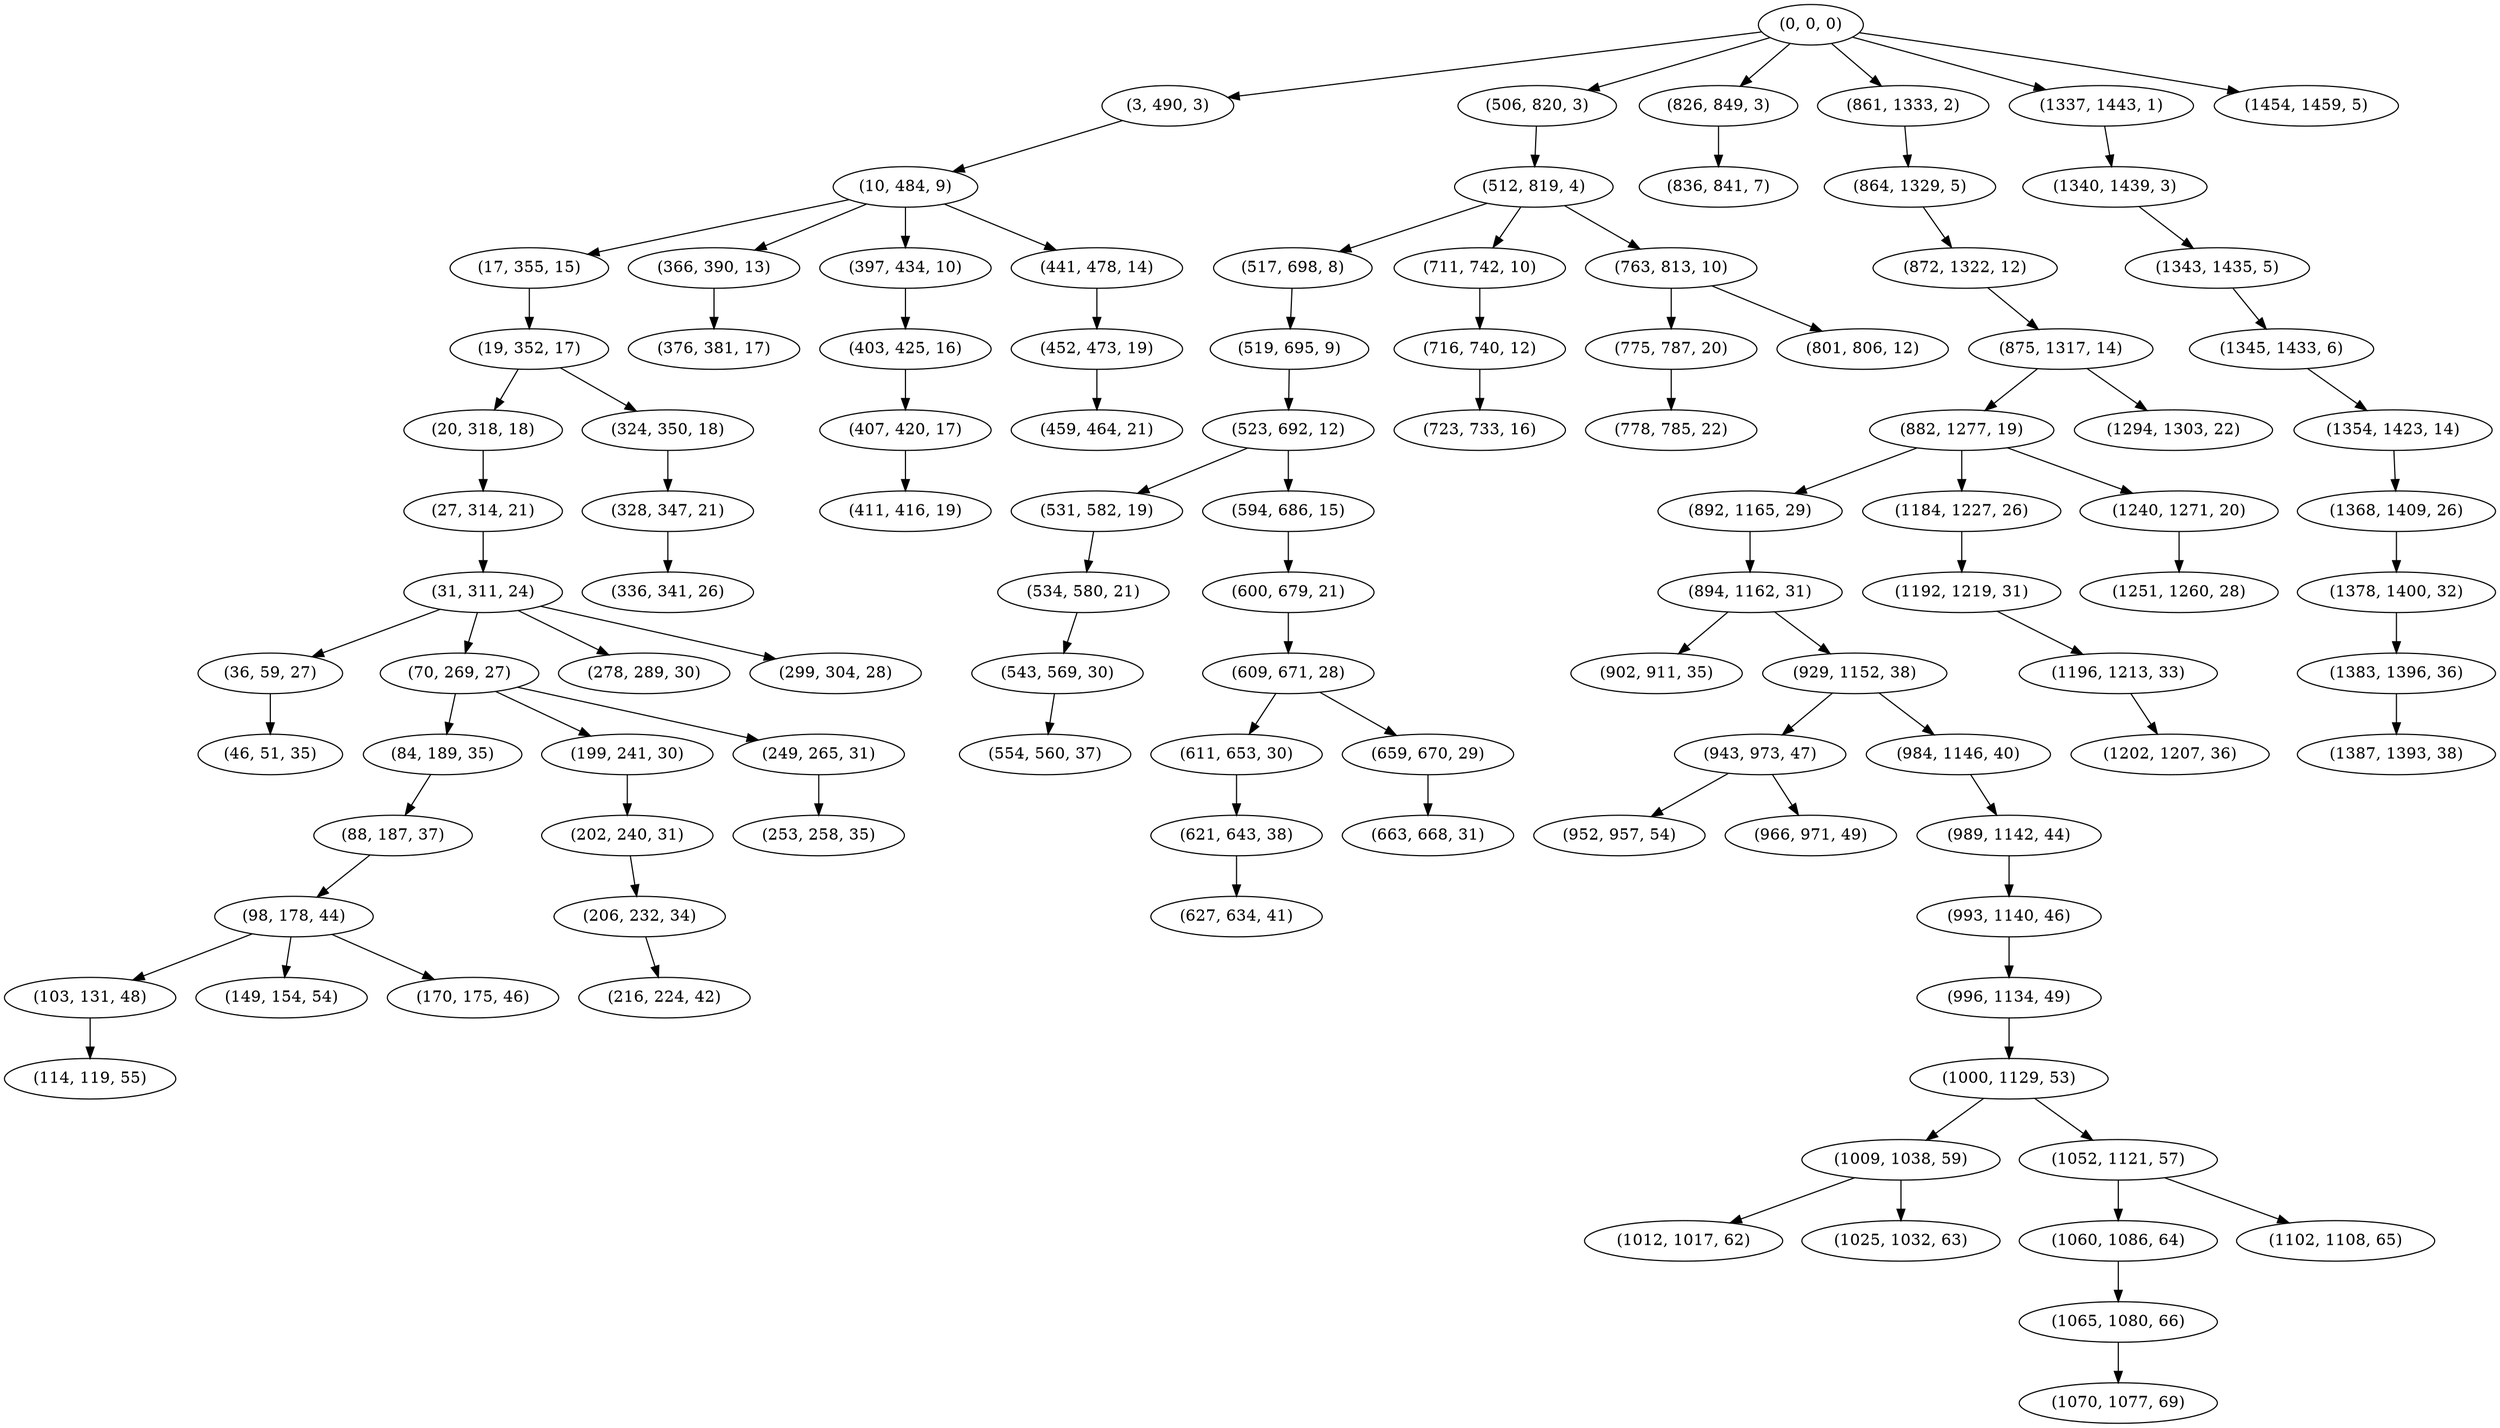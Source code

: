 digraph tree {
    "(0, 0, 0)";
    "(3, 490, 3)";
    "(10, 484, 9)";
    "(17, 355, 15)";
    "(19, 352, 17)";
    "(20, 318, 18)";
    "(27, 314, 21)";
    "(31, 311, 24)";
    "(36, 59, 27)";
    "(46, 51, 35)";
    "(70, 269, 27)";
    "(84, 189, 35)";
    "(88, 187, 37)";
    "(98, 178, 44)";
    "(103, 131, 48)";
    "(114, 119, 55)";
    "(149, 154, 54)";
    "(170, 175, 46)";
    "(199, 241, 30)";
    "(202, 240, 31)";
    "(206, 232, 34)";
    "(216, 224, 42)";
    "(249, 265, 31)";
    "(253, 258, 35)";
    "(278, 289, 30)";
    "(299, 304, 28)";
    "(324, 350, 18)";
    "(328, 347, 21)";
    "(336, 341, 26)";
    "(366, 390, 13)";
    "(376, 381, 17)";
    "(397, 434, 10)";
    "(403, 425, 16)";
    "(407, 420, 17)";
    "(411, 416, 19)";
    "(441, 478, 14)";
    "(452, 473, 19)";
    "(459, 464, 21)";
    "(506, 820, 3)";
    "(512, 819, 4)";
    "(517, 698, 8)";
    "(519, 695, 9)";
    "(523, 692, 12)";
    "(531, 582, 19)";
    "(534, 580, 21)";
    "(543, 569, 30)";
    "(554, 560, 37)";
    "(594, 686, 15)";
    "(600, 679, 21)";
    "(609, 671, 28)";
    "(611, 653, 30)";
    "(621, 643, 38)";
    "(627, 634, 41)";
    "(659, 670, 29)";
    "(663, 668, 31)";
    "(711, 742, 10)";
    "(716, 740, 12)";
    "(723, 733, 16)";
    "(763, 813, 10)";
    "(775, 787, 20)";
    "(778, 785, 22)";
    "(801, 806, 12)";
    "(826, 849, 3)";
    "(836, 841, 7)";
    "(861, 1333, 2)";
    "(864, 1329, 5)";
    "(872, 1322, 12)";
    "(875, 1317, 14)";
    "(882, 1277, 19)";
    "(892, 1165, 29)";
    "(894, 1162, 31)";
    "(902, 911, 35)";
    "(929, 1152, 38)";
    "(943, 973, 47)";
    "(952, 957, 54)";
    "(966, 971, 49)";
    "(984, 1146, 40)";
    "(989, 1142, 44)";
    "(993, 1140, 46)";
    "(996, 1134, 49)";
    "(1000, 1129, 53)";
    "(1009, 1038, 59)";
    "(1012, 1017, 62)";
    "(1025, 1032, 63)";
    "(1052, 1121, 57)";
    "(1060, 1086, 64)";
    "(1065, 1080, 66)";
    "(1070, 1077, 69)";
    "(1102, 1108, 65)";
    "(1184, 1227, 26)";
    "(1192, 1219, 31)";
    "(1196, 1213, 33)";
    "(1202, 1207, 36)";
    "(1240, 1271, 20)";
    "(1251, 1260, 28)";
    "(1294, 1303, 22)";
    "(1337, 1443, 1)";
    "(1340, 1439, 3)";
    "(1343, 1435, 5)";
    "(1345, 1433, 6)";
    "(1354, 1423, 14)";
    "(1368, 1409, 26)";
    "(1378, 1400, 32)";
    "(1383, 1396, 36)";
    "(1387, 1393, 38)";
    "(1454, 1459, 5)";
    "(0, 0, 0)" -> "(3, 490, 3)";
    "(0, 0, 0)" -> "(506, 820, 3)";
    "(0, 0, 0)" -> "(826, 849, 3)";
    "(0, 0, 0)" -> "(861, 1333, 2)";
    "(0, 0, 0)" -> "(1337, 1443, 1)";
    "(0, 0, 0)" -> "(1454, 1459, 5)";
    "(3, 490, 3)" -> "(10, 484, 9)";
    "(10, 484, 9)" -> "(17, 355, 15)";
    "(10, 484, 9)" -> "(366, 390, 13)";
    "(10, 484, 9)" -> "(397, 434, 10)";
    "(10, 484, 9)" -> "(441, 478, 14)";
    "(17, 355, 15)" -> "(19, 352, 17)";
    "(19, 352, 17)" -> "(20, 318, 18)";
    "(19, 352, 17)" -> "(324, 350, 18)";
    "(20, 318, 18)" -> "(27, 314, 21)";
    "(27, 314, 21)" -> "(31, 311, 24)";
    "(31, 311, 24)" -> "(36, 59, 27)";
    "(31, 311, 24)" -> "(70, 269, 27)";
    "(31, 311, 24)" -> "(278, 289, 30)";
    "(31, 311, 24)" -> "(299, 304, 28)";
    "(36, 59, 27)" -> "(46, 51, 35)";
    "(70, 269, 27)" -> "(84, 189, 35)";
    "(70, 269, 27)" -> "(199, 241, 30)";
    "(70, 269, 27)" -> "(249, 265, 31)";
    "(84, 189, 35)" -> "(88, 187, 37)";
    "(88, 187, 37)" -> "(98, 178, 44)";
    "(98, 178, 44)" -> "(103, 131, 48)";
    "(98, 178, 44)" -> "(149, 154, 54)";
    "(98, 178, 44)" -> "(170, 175, 46)";
    "(103, 131, 48)" -> "(114, 119, 55)";
    "(199, 241, 30)" -> "(202, 240, 31)";
    "(202, 240, 31)" -> "(206, 232, 34)";
    "(206, 232, 34)" -> "(216, 224, 42)";
    "(249, 265, 31)" -> "(253, 258, 35)";
    "(324, 350, 18)" -> "(328, 347, 21)";
    "(328, 347, 21)" -> "(336, 341, 26)";
    "(366, 390, 13)" -> "(376, 381, 17)";
    "(397, 434, 10)" -> "(403, 425, 16)";
    "(403, 425, 16)" -> "(407, 420, 17)";
    "(407, 420, 17)" -> "(411, 416, 19)";
    "(441, 478, 14)" -> "(452, 473, 19)";
    "(452, 473, 19)" -> "(459, 464, 21)";
    "(506, 820, 3)" -> "(512, 819, 4)";
    "(512, 819, 4)" -> "(517, 698, 8)";
    "(512, 819, 4)" -> "(711, 742, 10)";
    "(512, 819, 4)" -> "(763, 813, 10)";
    "(517, 698, 8)" -> "(519, 695, 9)";
    "(519, 695, 9)" -> "(523, 692, 12)";
    "(523, 692, 12)" -> "(531, 582, 19)";
    "(523, 692, 12)" -> "(594, 686, 15)";
    "(531, 582, 19)" -> "(534, 580, 21)";
    "(534, 580, 21)" -> "(543, 569, 30)";
    "(543, 569, 30)" -> "(554, 560, 37)";
    "(594, 686, 15)" -> "(600, 679, 21)";
    "(600, 679, 21)" -> "(609, 671, 28)";
    "(609, 671, 28)" -> "(611, 653, 30)";
    "(609, 671, 28)" -> "(659, 670, 29)";
    "(611, 653, 30)" -> "(621, 643, 38)";
    "(621, 643, 38)" -> "(627, 634, 41)";
    "(659, 670, 29)" -> "(663, 668, 31)";
    "(711, 742, 10)" -> "(716, 740, 12)";
    "(716, 740, 12)" -> "(723, 733, 16)";
    "(763, 813, 10)" -> "(775, 787, 20)";
    "(763, 813, 10)" -> "(801, 806, 12)";
    "(775, 787, 20)" -> "(778, 785, 22)";
    "(826, 849, 3)" -> "(836, 841, 7)";
    "(861, 1333, 2)" -> "(864, 1329, 5)";
    "(864, 1329, 5)" -> "(872, 1322, 12)";
    "(872, 1322, 12)" -> "(875, 1317, 14)";
    "(875, 1317, 14)" -> "(882, 1277, 19)";
    "(875, 1317, 14)" -> "(1294, 1303, 22)";
    "(882, 1277, 19)" -> "(892, 1165, 29)";
    "(882, 1277, 19)" -> "(1184, 1227, 26)";
    "(882, 1277, 19)" -> "(1240, 1271, 20)";
    "(892, 1165, 29)" -> "(894, 1162, 31)";
    "(894, 1162, 31)" -> "(902, 911, 35)";
    "(894, 1162, 31)" -> "(929, 1152, 38)";
    "(929, 1152, 38)" -> "(943, 973, 47)";
    "(929, 1152, 38)" -> "(984, 1146, 40)";
    "(943, 973, 47)" -> "(952, 957, 54)";
    "(943, 973, 47)" -> "(966, 971, 49)";
    "(984, 1146, 40)" -> "(989, 1142, 44)";
    "(989, 1142, 44)" -> "(993, 1140, 46)";
    "(993, 1140, 46)" -> "(996, 1134, 49)";
    "(996, 1134, 49)" -> "(1000, 1129, 53)";
    "(1000, 1129, 53)" -> "(1009, 1038, 59)";
    "(1000, 1129, 53)" -> "(1052, 1121, 57)";
    "(1009, 1038, 59)" -> "(1012, 1017, 62)";
    "(1009, 1038, 59)" -> "(1025, 1032, 63)";
    "(1052, 1121, 57)" -> "(1060, 1086, 64)";
    "(1052, 1121, 57)" -> "(1102, 1108, 65)";
    "(1060, 1086, 64)" -> "(1065, 1080, 66)";
    "(1065, 1080, 66)" -> "(1070, 1077, 69)";
    "(1184, 1227, 26)" -> "(1192, 1219, 31)";
    "(1192, 1219, 31)" -> "(1196, 1213, 33)";
    "(1196, 1213, 33)" -> "(1202, 1207, 36)";
    "(1240, 1271, 20)" -> "(1251, 1260, 28)";
    "(1337, 1443, 1)" -> "(1340, 1439, 3)";
    "(1340, 1439, 3)" -> "(1343, 1435, 5)";
    "(1343, 1435, 5)" -> "(1345, 1433, 6)";
    "(1345, 1433, 6)" -> "(1354, 1423, 14)";
    "(1354, 1423, 14)" -> "(1368, 1409, 26)";
    "(1368, 1409, 26)" -> "(1378, 1400, 32)";
    "(1378, 1400, 32)" -> "(1383, 1396, 36)";
    "(1383, 1396, 36)" -> "(1387, 1393, 38)";
}

